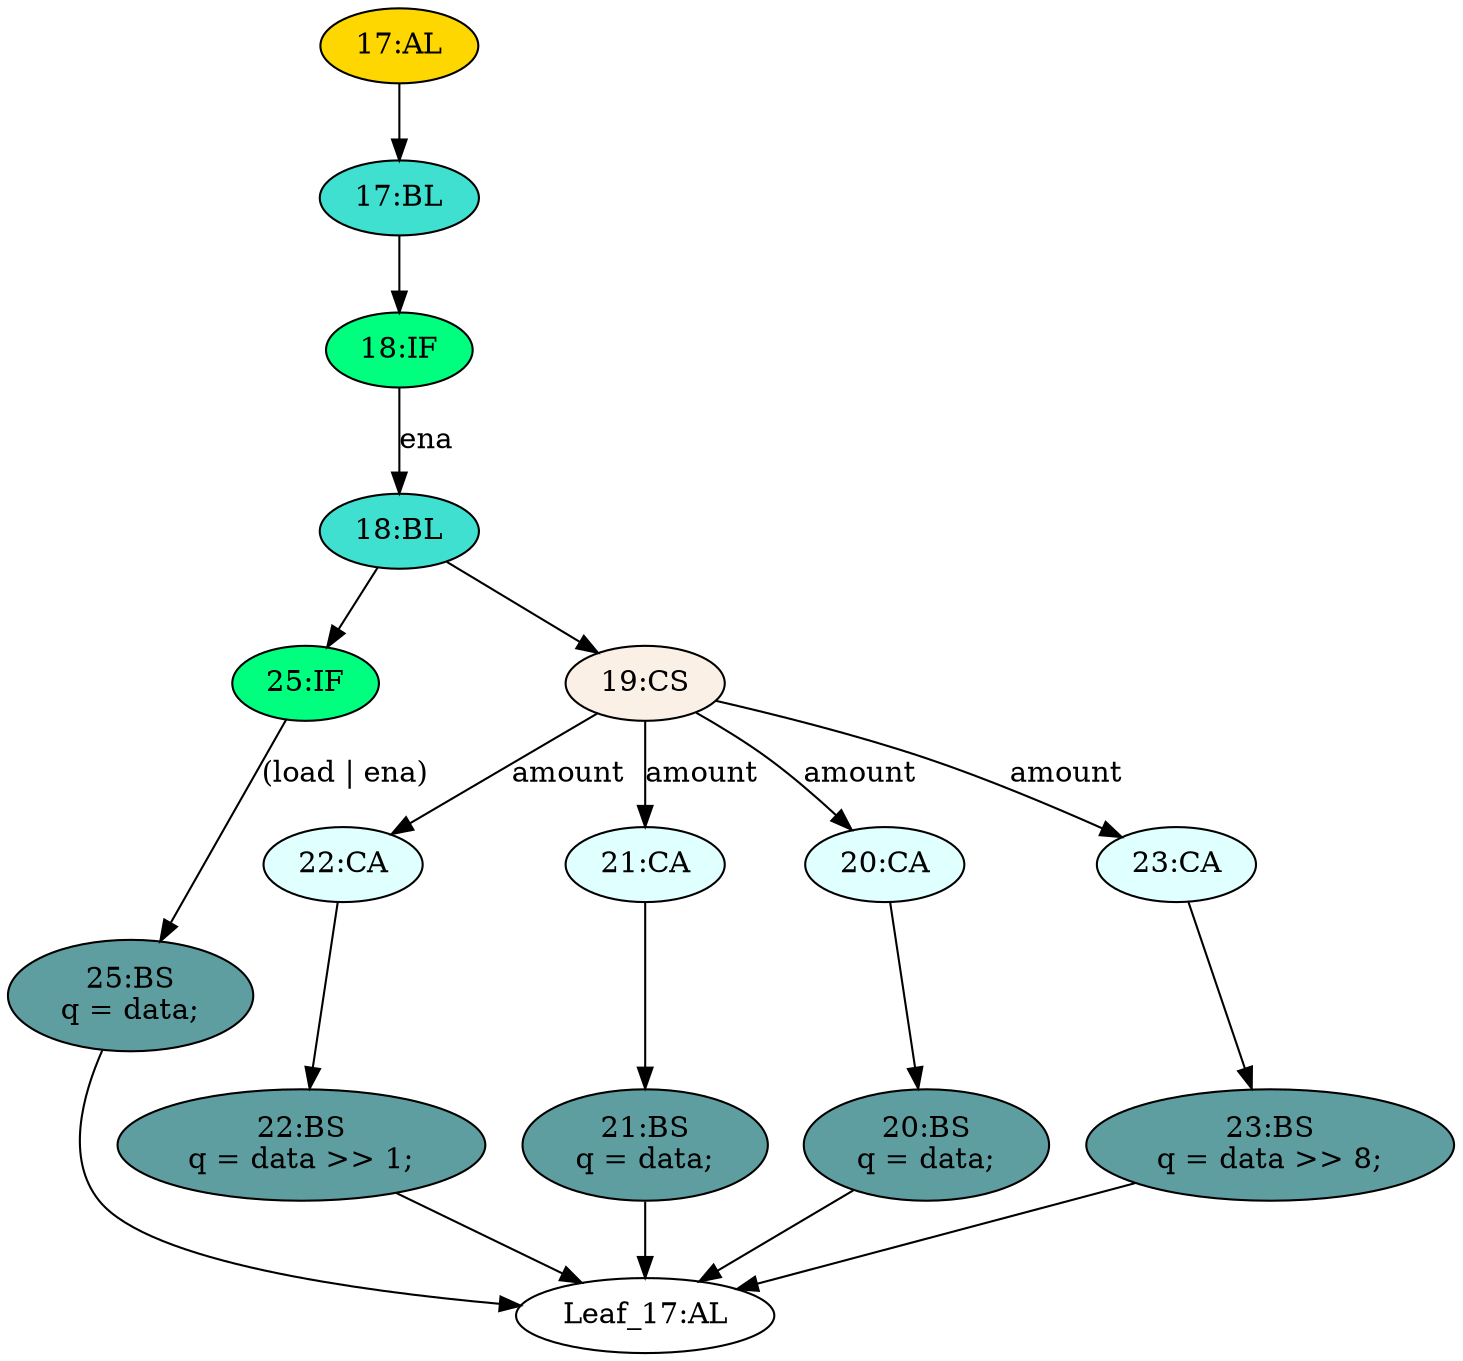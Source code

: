 strict digraph "compose( ,  )" {
	node [label="\N"];
	"17:AL"	[ast="<pyverilog.vparser.ast.Always object at 0x7f3165df7090>",
		clk_sens=True,
		fillcolor=gold,
		label="17:AL",
		sens="['clk']",
		statements="[]",
		style=filled,
		typ=Always,
		use_var="['load', 'ena', 'amount', 'data']"];
	"17:BL"	[ast="<pyverilog.vparser.ast.Block object at 0x7f31660b50d0>",
		fillcolor=turquoise,
		label="17:BL",
		statements="[]",
		style=filled,
		typ=Block];
	"17:AL" -> "17:BL"	[cond="[]",
		lineno=None];
	"18:BL"	[ast="<pyverilog.vparser.ast.Block object at 0x7f3165de3e10>",
		fillcolor=turquoise,
		label="18:BL",
		statements="[]",
		style=filled,
		typ=Block];
	"25:IF"	[ast="<pyverilog.vparser.ast.IfStatement object at 0x7f3169f45d10>",
		fillcolor=springgreen,
		label="25:IF",
		statements="[]",
		style=filled,
		typ=IfStatement];
	"18:BL" -> "25:IF"	[cond="[]",
		lineno=None];
	"19:CS"	[ast="<pyverilog.vparser.ast.CaseStatement object at 0x7f3165de6650>",
		fillcolor=linen,
		label="19:CS",
		statements="[]",
		style=filled,
		typ=CaseStatement];
	"18:BL" -> "19:CS"	[cond="[]",
		lineno=None];
	"22:BS"	[ast="<pyverilog.vparser.ast.BlockingSubstitution object at 0x7f3165de6e90>",
		fillcolor=cadetblue,
		label="22:BS
q = data >> 1;",
		statements="[<pyverilog.vparser.ast.BlockingSubstitution object at 0x7f3165de6e90>]",
		style=filled,
		typ=BlockingSubstitution];
	"Leaf_17:AL"	[def_var="['q']",
		label="Leaf_17:AL"];
	"22:BS" -> "Leaf_17:AL"	[cond="[]",
		lineno=None];
	"20:BS"	[ast="<pyverilog.vparser.ast.BlockingSubstitution object at 0x7f3165d8ecd0>",
		fillcolor=cadetblue,
		label="20:BS
q = data;",
		statements="[<pyverilog.vparser.ast.BlockingSubstitution object at 0x7f3165d8ecd0>]",
		style=filled,
		typ=BlockingSubstitution];
	"20:BS" -> "Leaf_17:AL"	[cond="[]",
		lineno=None];
	"21:BS"	[ast="<pyverilog.vparser.ast.BlockingSubstitution object at 0x7f3165df1650>",
		fillcolor=cadetblue,
		label="21:BS
q = data;",
		statements="[<pyverilog.vparser.ast.BlockingSubstitution object at 0x7f3165df1650>]",
		style=filled,
		typ=BlockingSubstitution];
	"21:BS" -> "Leaf_17:AL"	[cond="[]",
		lineno=None];
	"23:BS"	[ast="<pyverilog.vparser.ast.BlockingSubstitution object at 0x7f3165de6090>",
		fillcolor=cadetblue,
		label="23:BS
q = data >> 8;",
		statements="[<pyverilog.vparser.ast.BlockingSubstitution object at 0x7f3165de6090>]",
		style=filled,
		typ=BlockingSubstitution];
	"23:BS" -> "Leaf_17:AL"	[cond="[]",
		lineno=None];
	"25:BS"	[ast="<pyverilog.vparser.ast.BlockingSubstitution object at 0x7f31660aae90>",
		fillcolor=cadetblue,
		label="25:BS
q = data;",
		statements="[<pyverilog.vparser.ast.BlockingSubstitution object at 0x7f31660aae90>]",
		style=filled,
		typ=BlockingSubstitution];
	"25:BS" -> "Leaf_17:AL"	[cond="[]",
		lineno=None];
	"22:CA"	[ast="<pyverilog.vparser.ast.Case object at 0x7f3165dfd6d0>",
		fillcolor=lightcyan,
		label="22:CA",
		statements="[]",
		style=filled,
		typ=Case];
	"22:CA" -> "22:BS"	[cond="[]",
		lineno=None];
	"18:IF"	[ast="<pyverilog.vparser.ast.IfStatement object at 0x7f3165df71d0>",
		fillcolor=springgreen,
		label="18:IF",
		statements="[]",
		style=filled,
		typ=IfStatement];
	"17:BL" -> "18:IF"	[cond="[]",
		lineno=None];
	"21:CA"	[ast="<pyverilog.vparser.ast.Case object at 0x7f3165df1150>",
		fillcolor=lightcyan,
		label="21:CA",
		statements="[]",
		style=filled,
		typ=Case];
	"21:CA" -> "21:BS"	[cond="[]",
		lineno=None];
	"25:IF" -> "25:BS"	[cond="['load', 'ena']",
		label="(load | ena)",
		lineno=25];
	"20:CA"	[ast="<pyverilog.vparser.ast.Case object at 0x7f3165de3ed0>",
		fillcolor=lightcyan,
		label="20:CA",
		statements="[]",
		style=filled,
		typ=Case];
	"20:CA" -> "20:BS"	[cond="[]",
		lineno=None];
	"18:IF" -> "18:BL"	[cond="['ena']",
		label=ena,
		lineno=18];
	"23:CA"	[ast="<pyverilog.vparser.ast.Case object at 0x7f3165de6950>",
		fillcolor=lightcyan,
		label="23:CA",
		statements="[]",
		style=filled,
		typ=Case];
	"23:CA" -> "23:BS"	[cond="[]",
		lineno=None];
	"19:CS" -> "22:CA"	[cond="['amount']",
		label=amount,
		lineno=19];
	"19:CS" -> "21:CA"	[cond="['amount']",
		label=amount,
		lineno=19];
	"19:CS" -> "20:CA"	[cond="['amount']",
		label=amount,
		lineno=19];
	"19:CS" -> "23:CA"	[cond="['amount']",
		label=amount,
		lineno=19];
}
